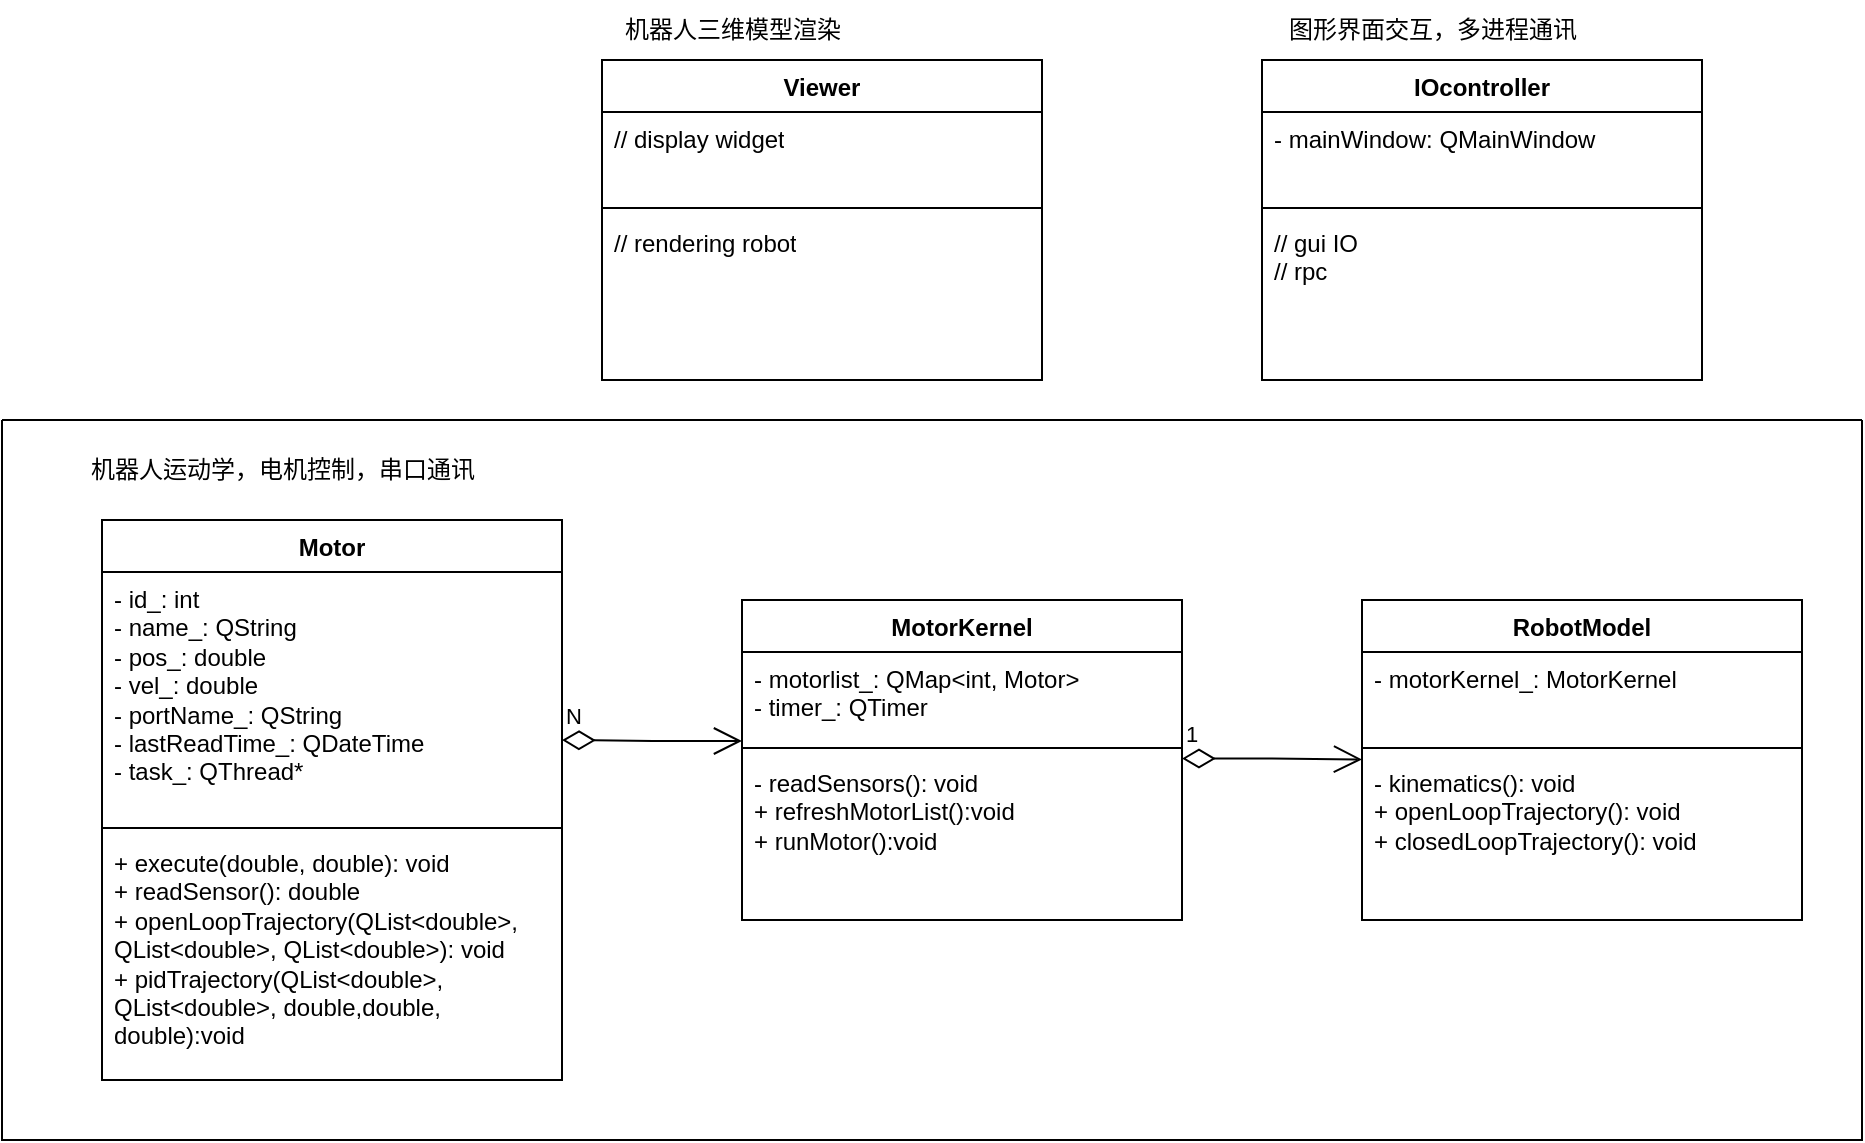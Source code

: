 <mxfile version="22.1.17" type="github">
  <diagram id="C5RBs43oDa-KdzZeNtuy" name="Page-1">
    <mxGraphModel dx="855" dy="1668" grid="1" gridSize="10" guides="1" tooltips="1" connect="1" arrows="1" fold="1" page="1" pageScale="1" pageWidth="827" pageHeight="1169" math="0" shadow="0">
      <root>
        <mxCell id="WIyWlLk6GJQsqaUBKTNV-0" />
        <mxCell id="WIyWlLk6GJQsqaUBKTNV-1" parent="WIyWlLk6GJQsqaUBKTNV-0" />
        <mxCell id="6cw_2s1J7Ef0hvvbNptq-0" value="MotorKernel" style="swimlane;fontStyle=1;align=center;verticalAlign=top;childLayout=stackLayout;horizontal=1;startSize=26;horizontalStack=0;resizeParent=1;resizeParentMax=0;resizeLast=0;collapsible=1;marginBottom=0;whiteSpace=wrap;html=1;" parent="WIyWlLk6GJQsqaUBKTNV-1" vertex="1">
          <mxGeometry x="420" y="180" width="220" height="160" as="geometry">
            <mxRectangle x="420" y="180" width="110" height="30" as="alternateBounds" />
          </mxGeometry>
        </mxCell>
        <mxCell id="6cw_2s1J7Ef0hvvbNptq-1" value="- motorlist_: QMap&amp;lt;int, Motor&amp;gt;&lt;br&gt;- timer_: QTimer" style="text;strokeColor=none;fillColor=none;align=left;verticalAlign=top;spacingLeft=4;spacingRight=4;overflow=hidden;rotatable=0;points=[[0,0.5],[1,0.5]];portConstraint=eastwest;whiteSpace=wrap;html=1;" parent="6cw_2s1J7Ef0hvvbNptq-0" vertex="1">
          <mxGeometry y="26" width="220" height="44" as="geometry" />
        </mxCell>
        <mxCell id="6cw_2s1J7Ef0hvvbNptq-2" value="" style="line;strokeWidth=1;fillColor=none;align=left;verticalAlign=middle;spacingTop=-1;spacingLeft=3;spacingRight=3;rotatable=0;labelPosition=right;points=[];portConstraint=eastwest;strokeColor=inherit;" parent="6cw_2s1J7Ef0hvvbNptq-0" vertex="1">
          <mxGeometry y="70" width="220" height="8" as="geometry" />
        </mxCell>
        <mxCell id="6cw_2s1J7Ef0hvvbNptq-3" value="- readSensors(): void&lt;br&gt;+ refreshMotorList():void&lt;br&gt;+ runMotor():void" style="text;strokeColor=none;fillColor=none;align=left;verticalAlign=top;spacingLeft=4;spacingRight=4;overflow=hidden;rotatable=0;points=[[0,0.5],[1,0.5]];portConstraint=eastwest;whiteSpace=wrap;html=1;" parent="6cw_2s1J7Ef0hvvbNptq-0" vertex="1">
          <mxGeometry y="78" width="220" height="82" as="geometry" />
        </mxCell>
        <mxCell id="6cw_2s1J7Ef0hvvbNptq-8" value="Motor" style="swimlane;fontStyle=1;align=center;verticalAlign=top;childLayout=stackLayout;horizontal=1;startSize=26;horizontalStack=0;resizeParent=1;resizeParentMax=0;resizeLast=0;collapsible=1;marginBottom=0;whiteSpace=wrap;html=1;" parent="WIyWlLk6GJQsqaUBKTNV-1" vertex="1">
          <mxGeometry x="100" y="140" width="230" height="280" as="geometry" />
        </mxCell>
        <mxCell id="6cw_2s1J7Ef0hvvbNptq-9" value="- id_: int&lt;br&gt;- name_: QString&lt;br&gt;- pos_: double&lt;br&gt;- vel_: double&lt;br&gt;- portName_:&amp;nbsp;QString&lt;br&gt;- lastReadTime_: QDateTime&lt;br&gt;- task_: QThread*" style="text;strokeColor=none;fillColor=none;align=left;verticalAlign=top;spacingLeft=4;spacingRight=4;overflow=hidden;rotatable=0;points=[[0,0.5],[1,0.5]];portConstraint=eastwest;whiteSpace=wrap;html=1;" parent="6cw_2s1J7Ef0hvvbNptq-8" vertex="1">
          <mxGeometry y="26" width="230" height="124" as="geometry" />
        </mxCell>
        <mxCell id="6cw_2s1J7Ef0hvvbNptq-10" value="" style="line;strokeWidth=1;fillColor=none;align=left;verticalAlign=middle;spacingTop=-1;spacingLeft=3;spacingRight=3;rotatable=0;labelPosition=right;points=[];portConstraint=eastwest;strokeColor=inherit;" parent="6cw_2s1J7Ef0hvvbNptq-8" vertex="1">
          <mxGeometry y="150" width="230" height="8" as="geometry" />
        </mxCell>
        <mxCell id="6cw_2s1J7Ef0hvvbNptq-11" value="+ execute(double, double): void&lt;br&gt;+ readSensor(): double&lt;br&gt;+ openLoopTrajectory(QList&amp;lt;double&amp;gt;, QList&amp;lt;double&amp;gt;, QList&amp;lt;double&amp;gt;): void&lt;br&gt;+ pidTrajectory(QList&amp;lt;double&amp;gt;, QList&amp;lt;double&amp;gt;, double,double, double):void" style="text;strokeColor=none;fillColor=none;align=left;verticalAlign=top;spacingLeft=4;spacingRight=4;overflow=hidden;rotatable=0;points=[[0,0.5],[1,0.5]];portConstraint=eastwest;whiteSpace=wrap;html=1;" parent="6cw_2s1J7Ef0hvvbNptq-8" vertex="1">
          <mxGeometry y="158" width="230" height="122" as="geometry" />
        </mxCell>
        <mxCell id="FzLFaQrDB-EBAlo0IdFk-0" value="N" style="endArrow=open;html=1;endSize=12;startArrow=diamondThin;startSize=14;startFill=0;edgeStyle=orthogonalEdgeStyle;align=left;verticalAlign=bottom;rounded=0;" edge="1" parent="WIyWlLk6GJQsqaUBKTNV-1">
          <mxGeometry x="-1" y="3" relative="1" as="geometry">
            <mxPoint x="330" y="250" as="sourcePoint" />
            <mxPoint x="420" y="250.5" as="targetPoint" />
          </mxGeometry>
        </mxCell>
        <mxCell id="FzLFaQrDB-EBAlo0IdFk-1" value="RobotModel" style="swimlane;fontStyle=1;align=center;verticalAlign=top;childLayout=stackLayout;horizontal=1;startSize=26;horizontalStack=0;resizeParent=1;resizeParentMax=0;resizeLast=0;collapsible=1;marginBottom=0;whiteSpace=wrap;html=1;" vertex="1" parent="WIyWlLk6GJQsqaUBKTNV-1">
          <mxGeometry x="730" y="180" width="220" height="160" as="geometry">
            <mxRectangle x="420" y="180" width="110" height="30" as="alternateBounds" />
          </mxGeometry>
        </mxCell>
        <mxCell id="FzLFaQrDB-EBAlo0IdFk-2" value="- motorKernel_: MotorKernel&lt;br&gt;" style="text;strokeColor=none;fillColor=none;align=left;verticalAlign=top;spacingLeft=4;spacingRight=4;overflow=hidden;rotatable=0;points=[[0,0.5],[1,0.5]];portConstraint=eastwest;whiteSpace=wrap;html=1;" vertex="1" parent="FzLFaQrDB-EBAlo0IdFk-1">
          <mxGeometry y="26" width="220" height="44" as="geometry" />
        </mxCell>
        <mxCell id="FzLFaQrDB-EBAlo0IdFk-3" value="" style="line;strokeWidth=1;fillColor=none;align=left;verticalAlign=middle;spacingTop=-1;spacingLeft=3;spacingRight=3;rotatable=0;labelPosition=right;points=[];portConstraint=eastwest;strokeColor=inherit;" vertex="1" parent="FzLFaQrDB-EBAlo0IdFk-1">
          <mxGeometry y="70" width="220" height="8" as="geometry" />
        </mxCell>
        <mxCell id="FzLFaQrDB-EBAlo0IdFk-4" value="- kinematics(): void&lt;br&gt;+ openLoopTrajectory(): void&lt;br&gt;+ closedLoopTrajectory(): void" style="text;strokeColor=none;fillColor=none;align=left;verticalAlign=top;spacingLeft=4;spacingRight=4;overflow=hidden;rotatable=0;points=[[0,0.5],[1,0.5]];portConstraint=eastwest;whiteSpace=wrap;html=1;" vertex="1" parent="FzLFaQrDB-EBAlo0IdFk-1">
          <mxGeometry y="78" width="220" height="82" as="geometry" />
        </mxCell>
        <mxCell id="FzLFaQrDB-EBAlo0IdFk-5" value="1" style="endArrow=open;html=1;endSize=12;startArrow=diamondThin;startSize=14;startFill=0;edgeStyle=orthogonalEdgeStyle;align=left;verticalAlign=bottom;rounded=0;" edge="1" parent="WIyWlLk6GJQsqaUBKTNV-1">
          <mxGeometry x="-1" y="3" relative="1" as="geometry">
            <mxPoint x="640" y="259.25" as="sourcePoint" />
            <mxPoint x="730" y="259.75" as="targetPoint" />
            <Array as="points">
              <mxPoint x="685" y="259.75" />
              <mxPoint x="685" y="260.75" />
            </Array>
          </mxGeometry>
        </mxCell>
        <mxCell id="FzLFaQrDB-EBAlo0IdFk-8" value="" style="swimlane;startSize=0;" vertex="1" parent="WIyWlLk6GJQsqaUBKTNV-1">
          <mxGeometry x="50" y="90" width="930" height="360" as="geometry">
            <mxRectangle x="50" y="90" width="960" height="350" as="alternateBounds" />
          </mxGeometry>
        </mxCell>
        <mxCell id="FzLFaQrDB-EBAlo0IdFk-7" value="机器人运动学，电机控制，串口通讯" style="text;html=1;align=center;verticalAlign=middle;resizable=0;points=[];autosize=1;strokeColor=none;fillColor=none;" vertex="1" parent="FzLFaQrDB-EBAlo0IdFk-8">
          <mxGeometry x="30" y="10" width="220" height="30" as="geometry" />
        </mxCell>
        <mxCell id="FzLFaQrDB-EBAlo0IdFk-9" value="IOcontroller" style="swimlane;fontStyle=1;align=center;verticalAlign=top;childLayout=stackLayout;horizontal=1;startSize=26;horizontalStack=0;resizeParent=1;resizeParentMax=0;resizeLast=0;collapsible=1;marginBottom=0;whiteSpace=wrap;html=1;" vertex="1" parent="WIyWlLk6GJQsqaUBKTNV-1">
          <mxGeometry x="680" y="-90" width="220" height="160" as="geometry">
            <mxRectangle x="420" y="180" width="110" height="30" as="alternateBounds" />
          </mxGeometry>
        </mxCell>
        <mxCell id="FzLFaQrDB-EBAlo0IdFk-10" value="- mainWindow: QMainWindow" style="text;strokeColor=none;fillColor=none;align=left;verticalAlign=top;spacingLeft=4;spacingRight=4;overflow=hidden;rotatable=0;points=[[0,0.5],[1,0.5]];portConstraint=eastwest;whiteSpace=wrap;html=1;" vertex="1" parent="FzLFaQrDB-EBAlo0IdFk-9">
          <mxGeometry y="26" width="220" height="44" as="geometry" />
        </mxCell>
        <mxCell id="FzLFaQrDB-EBAlo0IdFk-11" value="" style="line;strokeWidth=1;fillColor=none;align=left;verticalAlign=middle;spacingTop=-1;spacingLeft=3;spacingRight=3;rotatable=0;labelPosition=right;points=[];portConstraint=eastwest;strokeColor=inherit;" vertex="1" parent="FzLFaQrDB-EBAlo0IdFk-9">
          <mxGeometry y="70" width="220" height="8" as="geometry" />
        </mxCell>
        <mxCell id="FzLFaQrDB-EBAlo0IdFk-12" value="// gui IO&lt;br&gt;// rpc" style="text;strokeColor=none;fillColor=none;align=left;verticalAlign=top;spacingLeft=4;spacingRight=4;overflow=hidden;rotatable=0;points=[[0,0.5],[1,0.5]];portConstraint=eastwest;whiteSpace=wrap;html=1;" vertex="1" parent="FzLFaQrDB-EBAlo0IdFk-9">
          <mxGeometry y="78" width="220" height="82" as="geometry" />
        </mxCell>
        <mxCell id="FzLFaQrDB-EBAlo0IdFk-17" value="Viewer" style="swimlane;fontStyle=1;align=center;verticalAlign=top;childLayout=stackLayout;horizontal=1;startSize=26;horizontalStack=0;resizeParent=1;resizeParentMax=0;resizeLast=0;collapsible=1;marginBottom=0;whiteSpace=wrap;html=1;" vertex="1" parent="WIyWlLk6GJQsqaUBKTNV-1">
          <mxGeometry x="350" y="-90" width="220" height="160" as="geometry">
            <mxRectangle x="420" y="180" width="110" height="30" as="alternateBounds" />
          </mxGeometry>
        </mxCell>
        <mxCell id="FzLFaQrDB-EBAlo0IdFk-18" value="// display widget" style="text;strokeColor=none;fillColor=none;align=left;verticalAlign=top;spacingLeft=4;spacingRight=4;overflow=hidden;rotatable=0;points=[[0,0.5],[1,0.5]];portConstraint=eastwest;whiteSpace=wrap;html=1;" vertex="1" parent="FzLFaQrDB-EBAlo0IdFk-17">
          <mxGeometry y="26" width="220" height="44" as="geometry" />
        </mxCell>
        <mxCell id="FzLFaQrDB-EBAlo0IdFk-19" value="" style="line;strokeWidth=1;fillColor=none;align=left;verticalAlign=middle;spacingTop=-1;spacingLeft=3;spacingRight=3;rotatable=0;labelPosition=right;points=[];portConstraint=eastwest;strokeColor=inherit;" vertex="1" parent="FzLFaQrDB-EBAlo0IdFk-17">
          <mxGeometry y="70" width="220" height="8" as="geometry" />
        </mxCell>
        <mxCell id="FzLFaQrDB-EBAlo0IdFk-20" value="// rendering robot" style="text;strokeColor=none;fillColor=none;align=left;verticalAlign=top;spacingLeft=4;spacingRight=4;overflow=hidden;rotatable=0;points=[[0,0.5],[1,0.5]];portConstraint=eastwest;whiteSpace=wrap;html=1;" vertex="1" parent="FzLFaQrDB-EBAlo0IdFk-17">
          <mxGeometry y="78" width="220" height="82" as="geometry" />
        </mxCell>
        <mxCell id="FzLFaQrDB-EBAlo0IdFk-21" value="图形界面交互，多进程通讯" style="text;html=1;align=center;verticalAlign=middle;resizable=0;points=[];autosize=1;strokeColor=none;fillColor=none;" vertex="1" parent="WIyWlLk6GJQsqaUBKTNV-1">
          <mxGeometry x="680" y="-120" width="170" height="30" as="geometry" />
        </mxCell>
        <mxCell id="FzLFaQrDB-EBAlo0IdFk-22" value="机器人三维模型渲染" style="text;html=1;align=center;verticalAlign=middle;resizable=0;points=[];autosize=1;strokeColor=none;fillColor=none;" vertex="1" parent="WIyWlLk6GJQsqaUBKTNV-1">
          <mxGeometry x="350" y="-120" width="130" height="30" as="geometry" />
        </mxCell>
      </root>
    </mxGraphModel>
  </diagram>
</mxfile>

